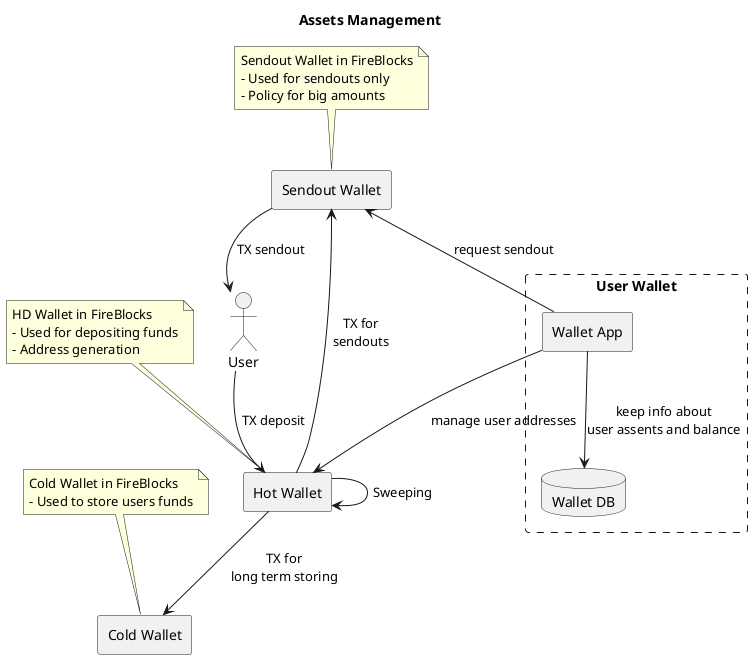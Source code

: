 @startuml

title "Assets Management"

actor "User" as user

rectangle "User Wallet" #line.dashed {
    rectangle "Wallet App" as walletapp
    database "Wallet DB" as walletdb
}

rectangle "Hot Wallet" as hw
rectangle "Sendout Wallet" as sw
rectangle "Cold Wallet" as cw

walletapp --> hw: manage user addresses
walletapp --> walletdb: keep info about\nuser assents and balance
walletapp -up-> sw: request sendout

hw --> hw: Sweeping
hw --> sw: TX for\nsendouts
hw --> cw: TX for\nlong term storing

note top of hw
HD Wallet in FireBlocks
- Used for depositing funds
- Address generation
end note

note top of sw
Sendout Wallet in FireBlocks
- Used for sendouts only
- Policy for big amounts
end note

note top of cw
Cold Wallet in FireBlocks
- Used to store users funds
end note


user --> hw: TX deposit
sw --> user: TX sendout

@enduml